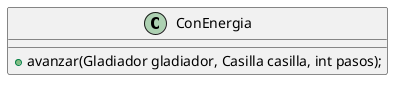@startuml
class ConEnergia {
    + avanzar(Gladiador gladiador, Casilla casilla, int pasos);
}
@enduml
